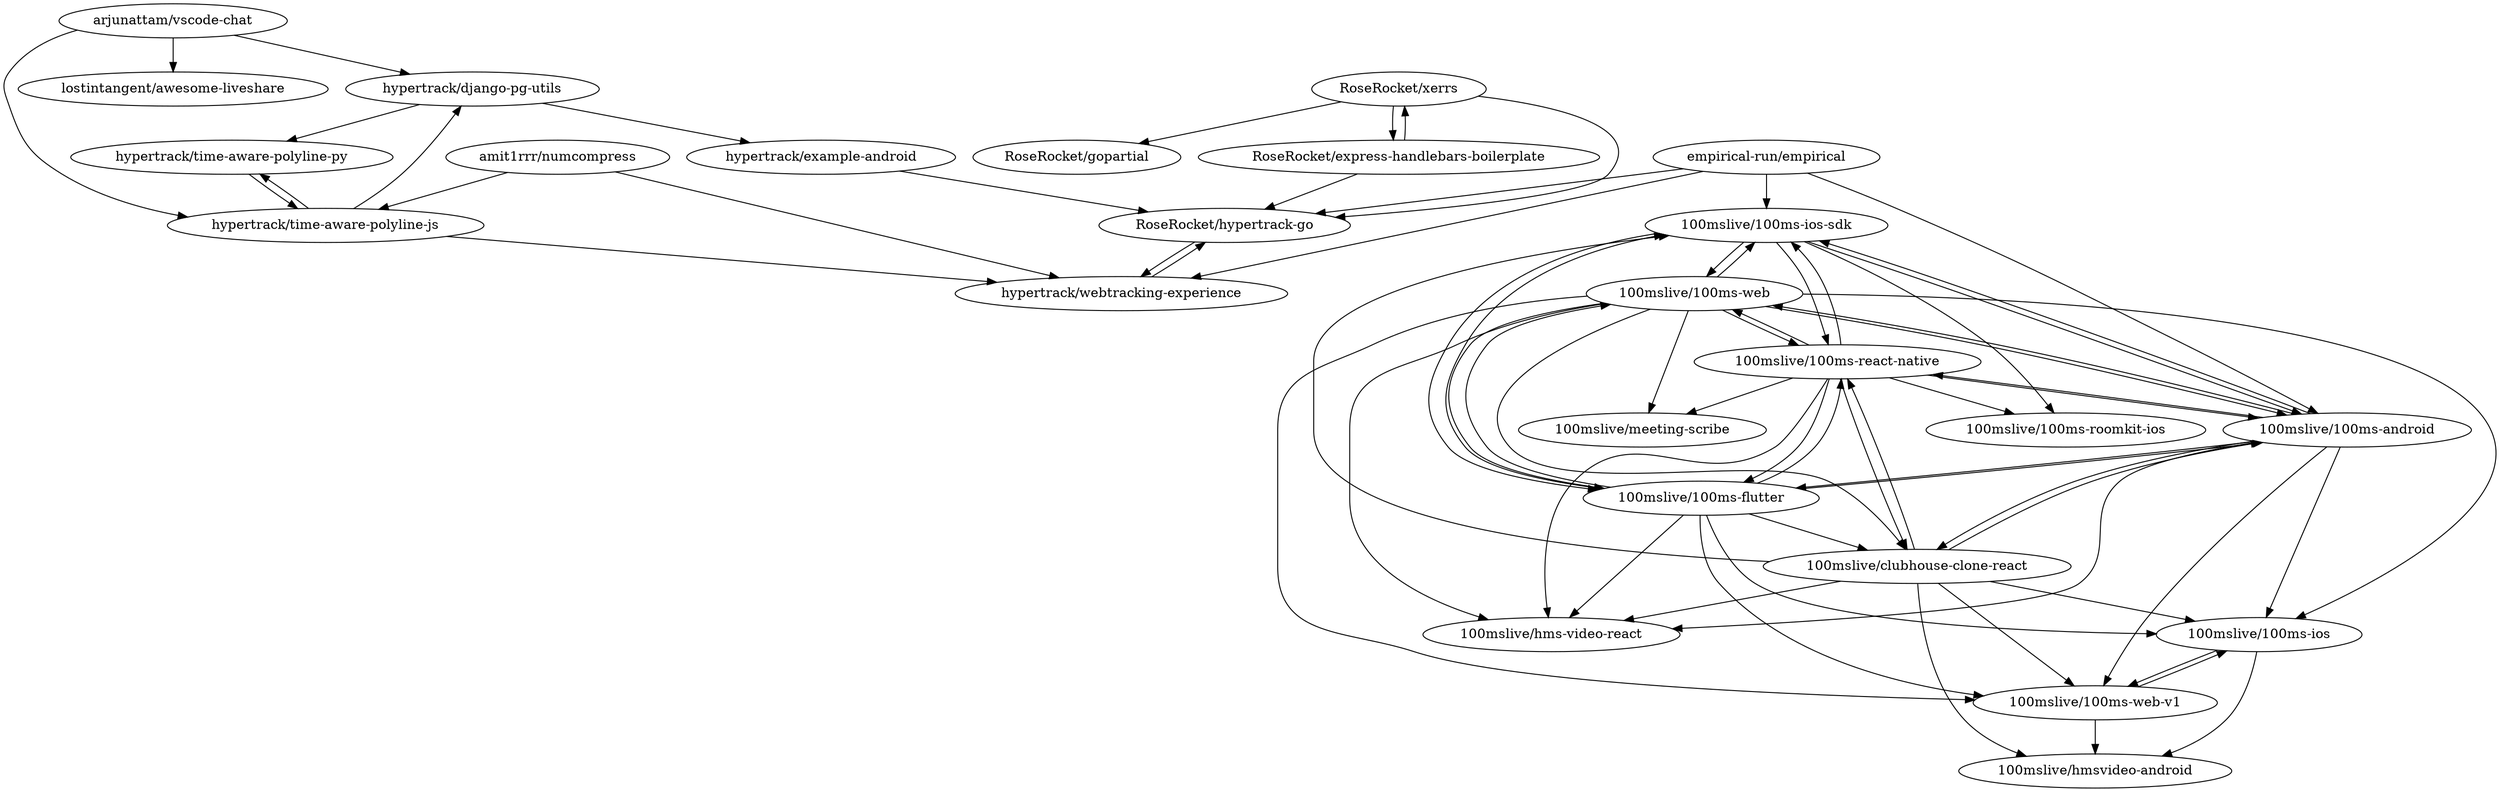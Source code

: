 digraph G {
"arjunattam/vscode-chat" -> "lostintangent/awesome-liveshare"
"arjunattam/vscode-chat" -> "hypertrack/django-pg-utils"
"arjunattam/vscode-chat" -> "hypertrack/time-aware-polyline-js"
"RoseRocket/xerrs" -> "RoseRocket/express-handlebars-boilerplate"
"RoseRocket/xerrs" -> "RoseRocket/gopartial"
"RoseRocket/xerrs" -> "RoseRocket/hypertrack-go"
"amit1rrr/numcompress" -> "hypertrack/webtracking-experience"
"amit1rrr/numcompress" -> "hypertrack/time-aware-polyline-js"
"hypertrack/webtracking-experience" -> "RoseRocket/hypertrack-go"
"100mslive/100ms-web" -> "100mslive/100ms-ios-sdk"
"100mslive/100ms-web" -> "100mslive/100ms-react-native"
"100mslive/100ms-web" -> "100mslive/100ms-android"
"100mslive/100ms-web" -> "100mslive/100ms-flutter"
"100mslive/100ms-web" -> "100mslive/hms-video-react"
"100mslive/100ms-web" -> "100mslive/clubhouse-clone-react"
"100mslive/100ms-web" -> "100mslive/100ms-web-v1"
"100mslive/100ms-web" -> "100mslive/100ms-ios"
"100mslive/100ms-web" -> "100mslive/meeting-scribe"
"100mslive/100ms-flutter" -> "100mslive/100ms-ios-sdk"
"100mslive/100ms-flutter" -> "100mslive/100ms-react-native"
"100mslive/100ms-flutter" -> "100mslive/100ms-android"
"100mslive/100ms-flutter" -> "100mslive/100ms-web"
"100mslive/100ms-flutter" -> "100mslive/hms-video-react"
"100mslive/100ms-flutter" -> "100mslive/clubhouse-clone-react"
"100mslive/100ms-flutter" -> "100mslive/100ms-ios"
"100mslive/100ms-flutter" -> "100mslive/100ms-web-v1"
"100mslive/100ms-android" -> "100mslive/100ms-ios-sdk"
"100mslive/100ms-android" -> "100mslive/100ms-react-native"
"100mslive/100ms-android" -> "100mslive/100ms-web"
"100mslive/100ms-android" -> "100mslive/100ms-flutter"
"100mslive/100ms-android" -> "100mslive/100ms-ios"
"100mslive/100ms-android" -> "100mslive/100ms-web-v1"
"100mslive/100ms-android" -> "100mslive/clubhouse-clone-react"
"100mslive/100ms-android" -> "100mslive/hms-video-react"
"100mslive/100ms-ios-sdk" -> "100mslive/100ms-android"
"100mslive/100ms-ios-sdk" -> "100mslive/100ms-react-native"
"100mslive/100ms-ios-sdk" -> "100mslive/100ms-flutter"
"100mslive/100ms-ios-sdk" -> "100mslive/100ms-web"
"100mslive/100ms-ios-sdk" -> "100mslive/100ms-roomkit-ios"
"100mslive/100ms-react-native" -> "100mslive/100ms-ios-sdk"
"100mslive/100ms-react-native" -> "100mslive/100ms-android"
"100mslive/100ms-react-native" -> "100mslive/100ms-flutter"
"100mslive/100ms-react-native" -> "100mslive/100ms-web"
"100mslive/100ms-react-native" -> "100mslive/hms-video-react"
"100mslive/100ms-react-native" -> "100mslive/clubhouse-clone-react"
"100mslive/100ms-react-native" -> "100mslive/100ms-roomkit-ios"
"100mslive/100ms-react-native" -> "100mslive/meeting-scribe"
"100mslive/100ms-ios" -> "100mslive/100ms-web-v1"
"100mslive/100ms-ios" -> "100mslive/hmsvideo-android"
"100mslive/100ms-web-v1" -> "100mslive/100ms-ios"
"100mslive/100ms-web-v1" -> "100mslive/hmsvideo-android"
"100mslive/clubhouse-clone-react" -> "100mslive/100ms-ios"
"100mslive/clubhouse-clone-react" -> "100mslive/100ms-web-v1"
"100mslive/clubhouse-clone-react" -> "100mslive/100ms-ios-sdk"
"100mslive/clubhouse-clone-react" -> "100mslive/100ms-android"
"100mslive/clubhouse-clone-react" -> "100mslive/hms-video-react"
"100mslive/clubhouse-clone-react" -> "100mslive/100ms-react-native"
"100mslive/clubhouse-clone-react" -> "100mslive/hmsvideo-android"
"hypertrack/example-android" -> "RoseRocket/hypertrack-go"
"hypertrack/django-pg-utils" -> "hypertrack/time-aware-polyline-py"
"hypertrack/django-pg-utils" -> "hypertrack/example-android"
"hypertrack/time-aware-polyline-js" -> "hypertrack/time-aware-polyline-py"
"hypertrack/time-aware-polyline-js" -> "hypertrack/webtracking-experience"
"hypertrack/time-aware-polyline-js" -> "hypertrack/django-pg-utils"
"hypertrack/time-aware-polyline-py" -> "hypertrack/time-aware-polyline-js"
"empirical-run/empirical" -> "100mslive/100ms-ios-sdk"
"empirical-run/empirical" -> "100mslive/100ms-android"
"empirical-run/empirical" -> "RoseRocket/hypertrack-go"
"empirical-run/empirical" -> "hypertrack/webtracking-experience"
"RoseRocket/express-handlebars-boilerplate" -> "RoseRocket/xerrs"
"RoseRocket/express-handlebars-boilerplate" -> "RoseRocket/hypertrack-go"
"RoseRocket/hypertrack-go" -> "hypertrack/webtracking-experience"
"arjunattam/vscode-chat" ["l"="2.393,45.872"]
"lostintangent/awesome-liveshare" ["l"="2.426,45.869"]
"hypertrack/django-pg-utils" ["l"="2.363,45.878"]
"hypertrack/time-aware-polyline-js" ["l"="2.352,45.869"]
"RoseRocket/xerrs" ["l"="2.283,45.857"]
"RoseRocket/express-handlebars-boilerplate" ["l"="2.297,45.862"]
"RoseRocket/gopartial" ["l"="2.268,45.842"]
"RoseRocket/hypertrack-go" ["l"="2.302,45.875"]
"amit1rrr/numcompress" ["l"="2.332,45.861"]
"hypertrack/webtracking-experience" ["l"="2.318,45.877"]
"100mslive/100ms-web" ["l"="2.24,45.933"]
"100mslive/100ms-ios-sdk" ["l"="2.268,45.921"]
"100mslive/100ms-react-native" ["l"="2.258,45.935"]
"100mslive/100ms-android" ["l"="2.254,45.914"]
"100mslive/100ms-flutter" ["l"="2.251,45.924"]
"100mslive/hms-video-react" ["l"="2.267,45.929"]
"100mslive/clubhouse-clone-react" ["l"="2.24,45.92"]
"100mslive/100ms-web-v1" ["l"="2.224,45.922"]
"100mslive/100ms-ios" ["l"="2.233,45.912"]
"100mslive/meeting-scribe" ["l"="2.246,45.948"]
"100mslive/100ms-roomkit-ios" ["l"="2.281,45.935"]
"100mslive/hmsvideo-android" ["l"="2.216,45.912"]
"hypertrack/example-android" ["l"="2.334,45.88"]
"hypertrack/time-aware-polyline-py" ["l"="2.365,45.864"]
"empirical-run/empirical" ["l"="2.288,45.896"]
}